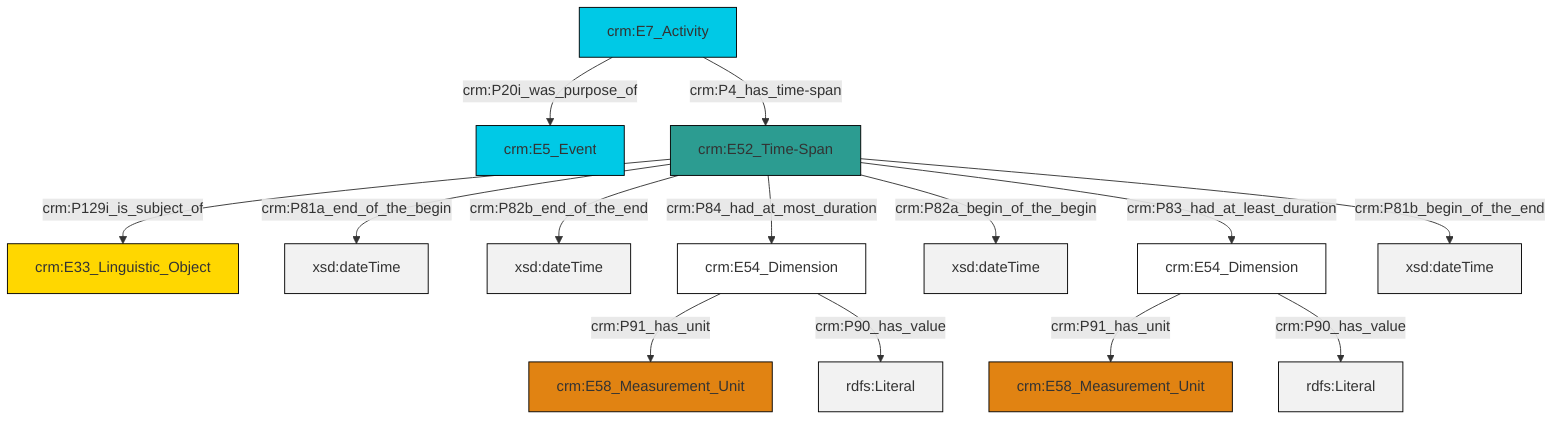 graph TD
classDef Literal fill:#f2f2f2,stroke:#000000;
classDef CRM_Entity fill:#FFFFFF,stroke:#000000;
classDef Temporal_Entity fill:#00C9E6, stroke:#000000;
classDef Type fill:#E18312, stroke:#000000;
classDef Time-Span fill:#2C9C91, stroke:#000000;
classDef Appellation fill:#FFEB7F, stroke:#000000;
classDef Place fill:#008836, stroke:#000000;
classDef Persistent_Item fill:#B266B2, stroke:#000000;
classDef Conceptual_Object fill:#FFD700, stroke:#000000;
classDef Physical_Thing fill:#D2B48C, stroke:#000000;
classDef Actor fill:#f58aad, stroke:#000000;
classDef PC_Classes fill:#4ce600, stroke:#000000;
classDef Multi fill:#cccccc,stroke:#000000;

2["crm:E52_Time-Span"]:::Time-Span -->|crm:P129i_is_subject_of| 3["crm:E33_Linguistic_Object"]:::Conceptual_Object
2["crm:E52_Time-Span"]:::Time-Span -->|crm:P81a_end_of_the_begin| 6[xsd:dateTime]:::Literal
2["crm:E52_Time-Span"]:::Time-Span -->|crm:P82b_end_of_the_end| 7[xsd:dateTime]:::Literal
8["crm:E54_Dimension"]:::CRM_Entity -->|crm:P91_has_unit| 9["crm:E58_Measurement_Unit"]:::Type
2["crm:E52_Time-Span"]:::Time-Span -->|crm:P82a_begin_of_the_begin| 10[xsd:dateTime]:::Literal
2["crm:E52_Time-Span"]:::Time-Span -->|crm:P84_had_at_most_duration| 11["crm:E54_Dimension"]:::CRM_Entity
2["crm:E52_Time-Span"]:::Time-Span -->|crm:P81b_begin_of_the_end| 15[xsd:dateTime]:::Literal
12["crm:E7_Activity"]:::Temporal_Entity -->|crm:P4_has_time-span| 2["crm:E52_Time-Span"]:::Time-Span
2["crm:E52_Time-Span"]:::Time-Span -->|crm:P83_had_at_least_duration| 8["crm:E54_Dimension"]:::CRM_Entity
11["crm:E54_Dimension"]:::CRM_Entity -->|crm:P91_has_unit| 16["crm:E58_Measurement_Unit"]:::Type
8["crm:E54_Dimension"]:::CRM_Entity -->|crm:P90_has_value| 17[rdfs:Literal]:::Literal
12["crm:E7_Activity"]:::Temporal_Entity -->|crm:P20i_was_purpose_of| 0["crm:E5_Event"]:::Temporal_Entity
11["crm:E54_Dimension"]:::CRM_Entity -->|crm:P90_has_value| 21[rdfs:Literal]:::Literal